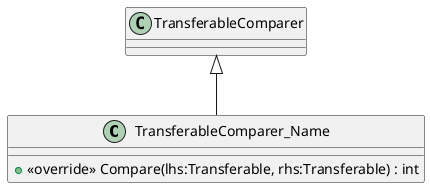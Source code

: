 @startuml
class TransferableComparer_Name {
    + <<override>> Compare(lhs:Transferable, rhs:Transferable) : int
}
TransferableComparer <|-- TransferableComparer_Name
@enduml
